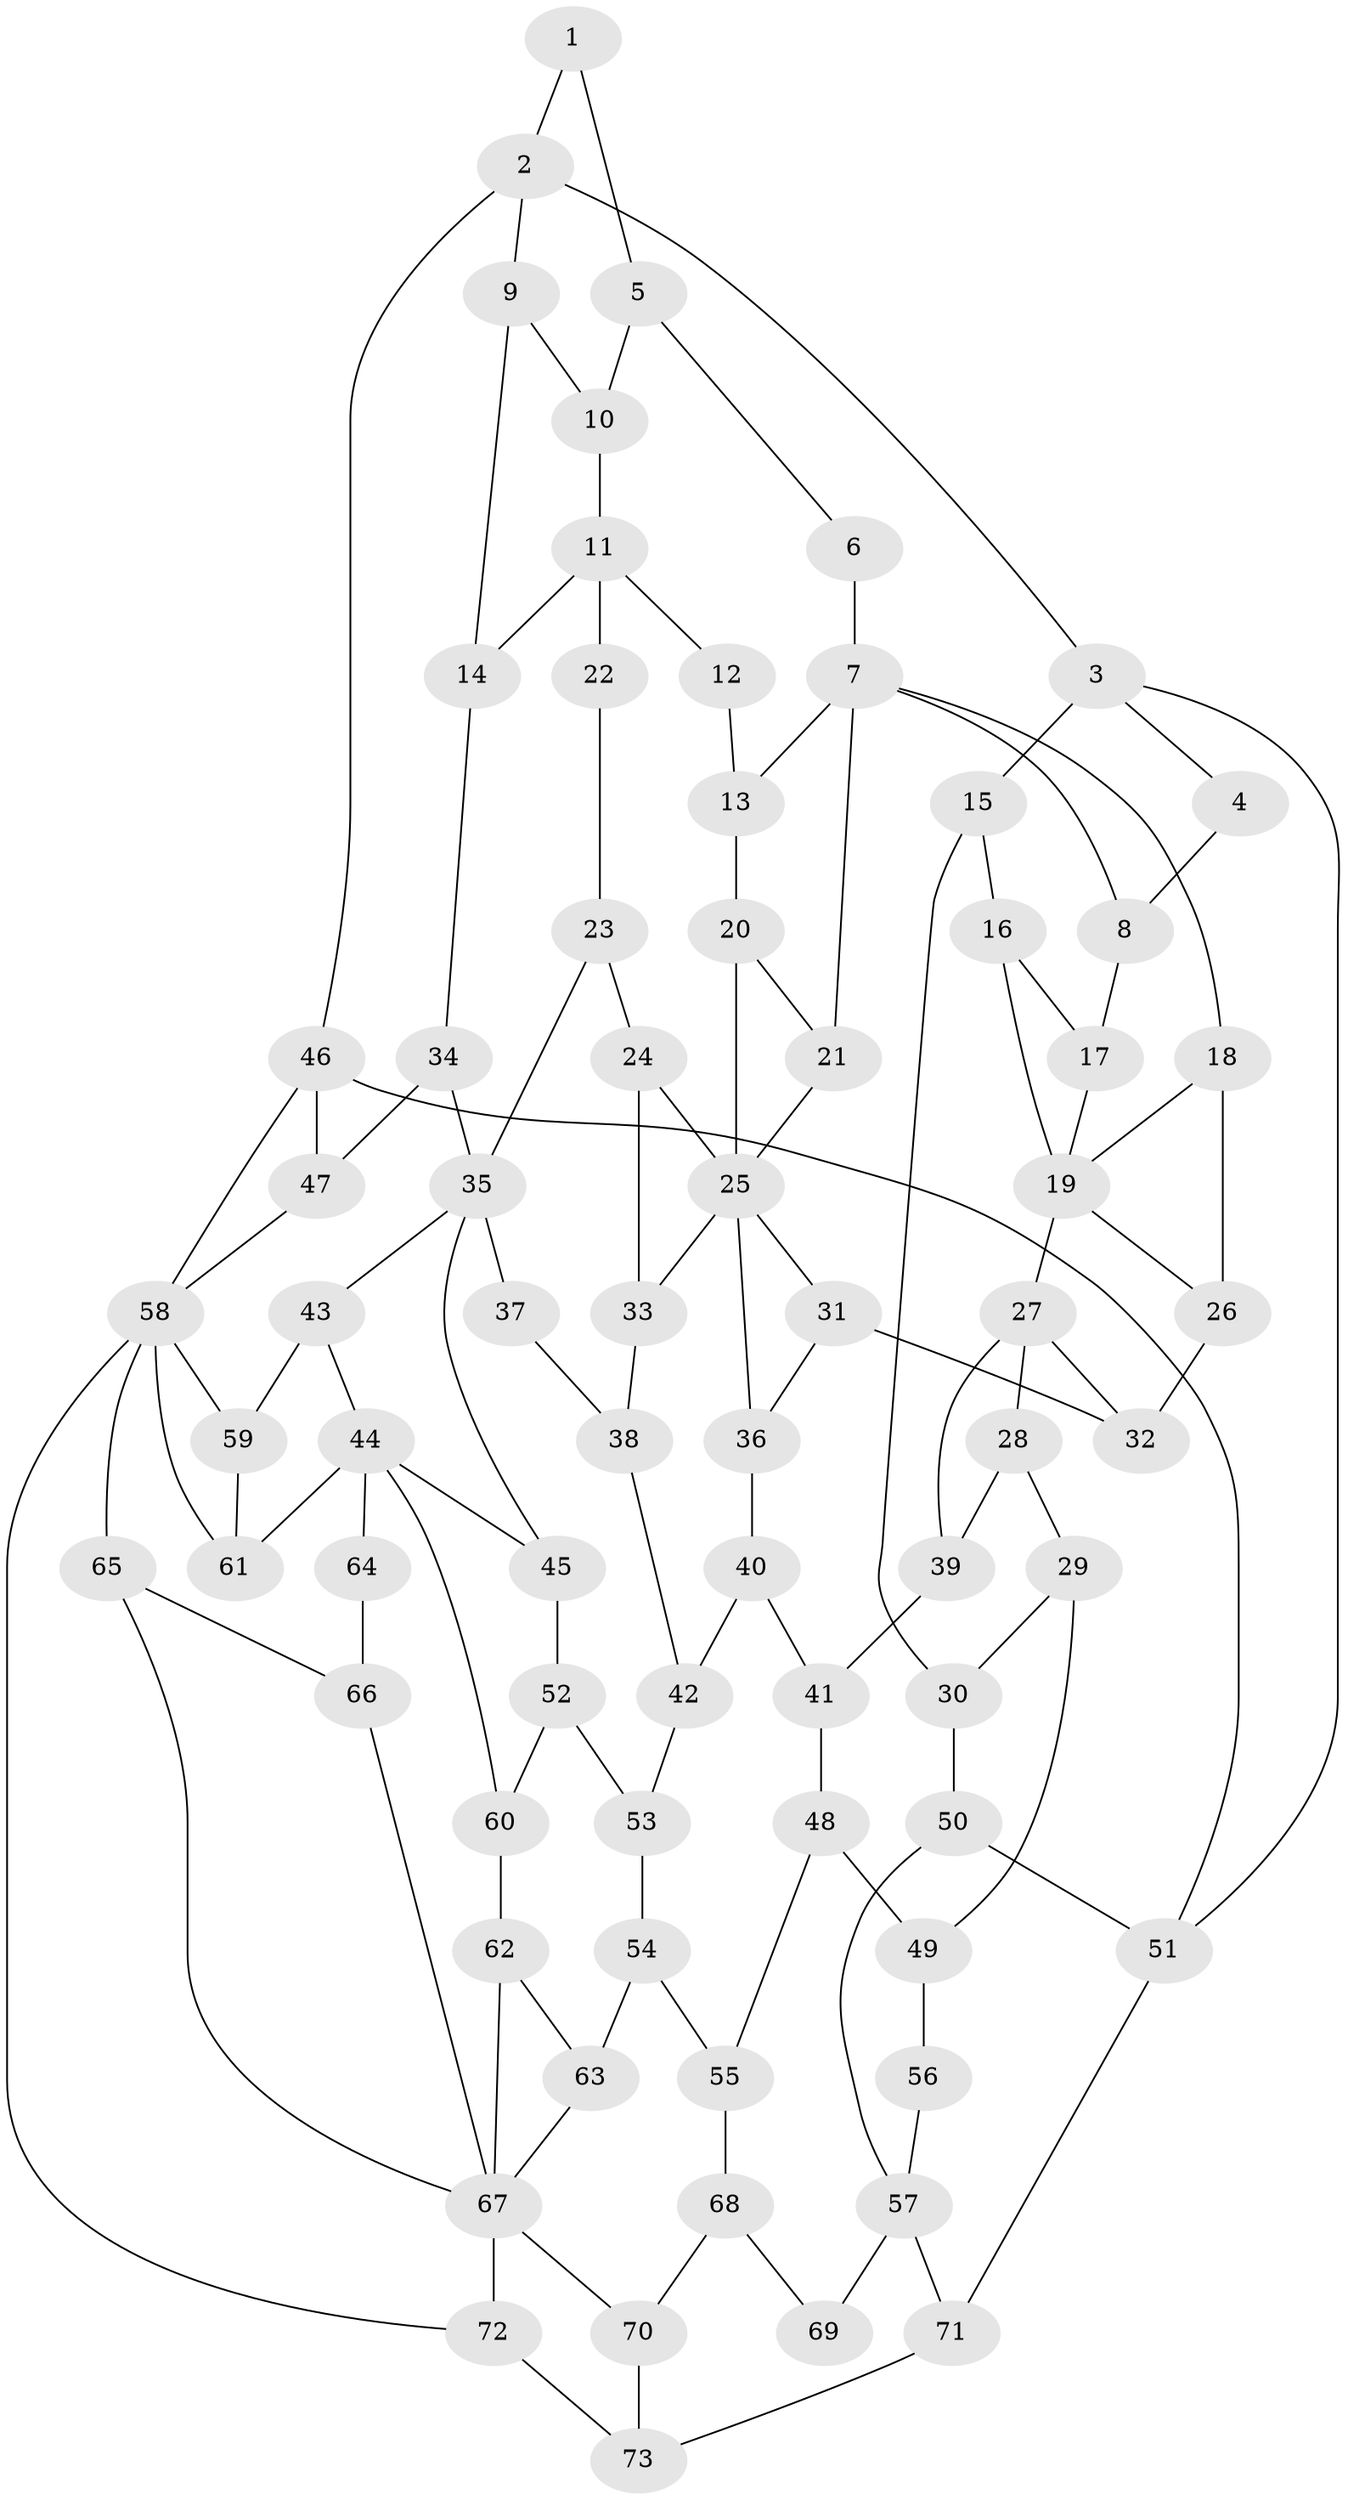// original degree distribution, {3: 0.0196078431372549, 6: 0.20588235294117646, 5: 0.5490196078431373, 4: 0.22549019607843138}
// Generated by graph-tools (version 1.1) at 2025/54/03/04/25 22:54:13]
// undirected, 73 vertices, 117 edges
graph export_dot {
  node [color=gray90,style=filled];
  1;
  2;
  3;
  4;
  5;
  6;
  7;
  8;
  9;
  10;
  11;
  12;
  13;
  14;
  15;
  16;
  17;
  18;
  19;
  20;
  21;
  22;
  23;
  24;
  25;
  26;
  27;
  28;
  29;
  30;
  31;
  32;
  33;
  34;
  35;
  36;
  37;
  38;
  39;
  40;
  41;
  42;
  43;
  44;
  45;
  46;
  47;
  48;
  49;
  50;
  51;
  52;
  53;
  54;
  55;
  56;
  57;
  58;
  59;
  60;
  61;
  62;
  63;
  64;
  65;
  66;
  67;
  68;
  69;
  70;
  71;
  72;
  73;
  1 -- 2 [weight=1.0];
  1 -- 5 [weight=1.0];
  2 -- 3 [weight=1.0];
  2 -- 9 [weight=1.0];
  2 -- 46 [weight=1.0];
  3 -- 4 [weight=1.0];
  3 -- 15 [weight=1.0];
  3 -- 51 [weight=1.0];
  4 -- 8 [weight=1.0];
  5 -- 6 [weight=1.0];
  5 -- 10 [weight=1.0];
  6 -- 7 [weight=2.0];
  7 -- 8 [weight=1.0];
  7 -- 13 [weight=1.0];
  7 -- 18 [weight=1.0];
  7 -- 21 [weight=1.0];
  8 -- 17 [weight=1.0];
  9 -- 10 [weight=1.0];
  9 -- 14 [weight=1.0];
  10 -- 11 [weight=1.0];
  11 -- 12 [weight=2.0];
  11 -- 14 [weight=1.0];
  11 -- 22 [weight=2.0];
  12 -- 13 [weight=1.0];
  13 -- 20 [weight=1.0];
  14 -- 34 [weight=1.0];
  15 -- 16 [weight=1.0];
  15 -- 30 [weight=1.0];
  16 -- 17 [weight=1.0];
  16 -- 19 [weight=1.0];
  17 -- 19 [weight=1.0];
  18 -- 19 [weight=1.0];
  18 -- 26 [weight=1.0];
  19 -- 26 [weight=1.0];
  19 -- 27 [weight=2.0];
  20 -- 21 [weight=1.0];
  20 -- 25 [weight=1.0];
  21 -- 25 [weight=1.0];
  22 -- 23 [weight=1.0];
  23 -- 24 [weight=1.0];
  23 -- 35 [weight=1.0];
  24 -- 25 [weight=1.0];
  24 -- 33 [weight=1.0];
  25 -- 31 [weight=1.0];
  25 -- 33 [weight=1.0];
  25 -- 36 [weight=1.0];
  26 -- 32 [weight=1.0];
  27 -- 28 [weight=1.0];
  27 -- 32 [weight=1.0];
  27 -- 39 [weight=1.0];
  28 -- 29 [weight=1.0];
  28 -- 39 [weight=1.0];
  29 -- 30 [weight=1.0];
  29 -- 49 [weight=1.0];
  30 -- 50 [weight=1.0];
  31 -- 32 [weight=1.0];
  31 -- 36 [weight=1.0];
  33 -- 38 [weight=1.0];
  34 -- 35 [weight=1.0];
  34 -- 47 [weight=1.0];
  35 -- 37 [weight=2.0];
  35 -- 43 [weight=1.0];
  35 -- 45 [weight=1.0];
  36 -- 40 [weight=1.0];
  37 -- 38 [weight=1.0];
  38 -- 42 [weight=1.0];
  39 -- 41 [weight=1.0];
  40 -- 41 [weight=1.0];
  40 -- 42 [weight=1.0];
  41 -- 48 [weight=1.0];
  42 -- 53 [weight=1.0];
  43 -- 44 [weight=1.0];
  43 -- 59 [weight=1.0];
  44 -- 45 [weight=1.0];
  44 -- 60 [weight=1.0];
  44 -- 61 [weight=1.0];
  44 -- 64 [weight=2.0];
  45 -- 52 [weight=1.0];
  46 -- 47 [weight=1.0];
  46 -- 51 [weight=1.0];
  46 -- 58 [weight=1.0];
  47 -- 58 [weight=1.0];
  48 -- 49 [weight=1.0];
  48 -- 55 [weight=1.0];
  49 -- 56 [weight=1.0];
  50 -- 51 [weight=1.0];
  50 -- 57 [weight=1.0];
  51 -- 71 [weight=1.0];
  52 -- 53 [weight=1.0];
  52 -- 60 [weight=1.0];
  53 -- 54 [weight=1.0];
  54 -- 55 [weight=1.0];
  54 -- 63 [weight=1.0];
  55 -- 68 [weight=1.0];
  56 -- 57 [weight=2.0];
  57 -- 69 [weight=2.0];
  57 -- 71 [weight=1.0];
  58 -- 59 [weight=1.0];
  58 -- 61 [weight=1.0];
  58 -- 65 [weight=1.0];
  58 -- 72 [weight=1.0];
  59 -- 61 [weight=1.0];
  60 -- 62 [weight=1.0];
  62 -- 63 [weight=1.0];
  62 -- 67 [weight=1.0];
  63 -- 67 [weight=1.0];
  64 -- 66 [weight=1.0];
  65 -- 66 [weight=1.0];
  65 -- 67 [weight=1.0];
  66 -- 67 [weight=1.0];
  67 -- 70 [weight=1.0];
  67 -- 72 [weight=1.0];
  68 -- 69 [weight=1.0];
  68 -- 70 [weight=1.0];
  70 -- 73 [weight=1.0];
  71 -- 73 [weight=1.0];
  72 -- 73 [weight=1.0];
}
